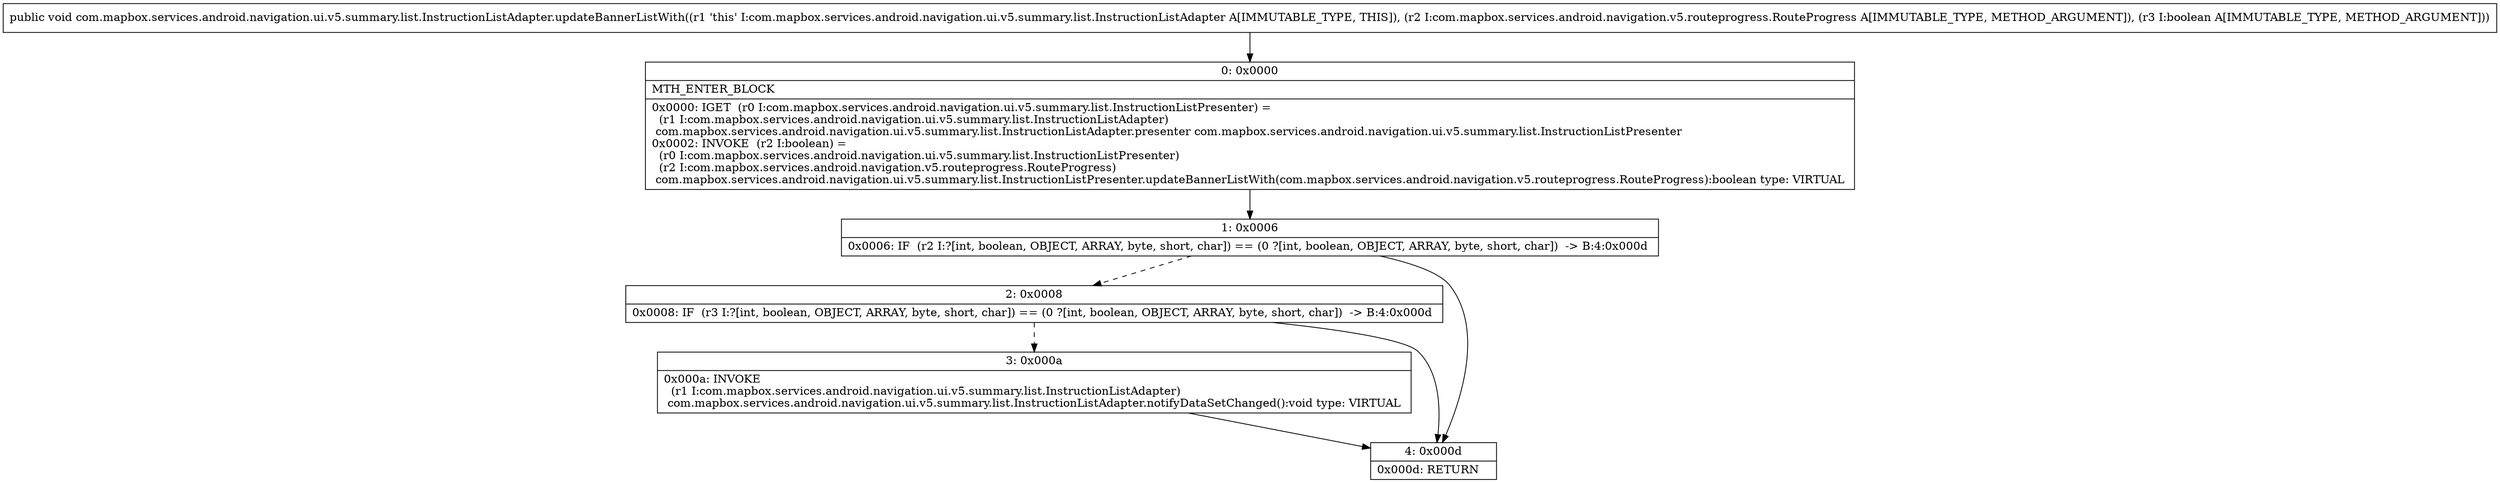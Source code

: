 digraph "CFG forcom.mapbox.services.android.navigation.ui.v5.summary.list.InstructionListAdapter.updateBannerListWith(Lcom\/mapbox\/services\/android\/navigation\/v5\/routeprogress\/RouteProgress;Z)V" {
Node_0 [shape=record,label="{0\:\ 0x0000|MTH_ENTER_BLOCK\l|0x0000: IGET  (r0 I:com.mapbox.services.android.navigation.ui.v5.summary.list.InstructionListPresenter) = \l  (r1 I:com.mapbox.services.android.navigation.ui.v5.summary.list.InstructionListAdapter)\l com.mapbox.services.android.navigation.ui.v5.summary.list.InstructionListAdapter.presenter com.mapbox.services.android.navigation.ui.v5.summary.list.InstructionListPresenter \l0x0002: INVOKE  (r2 I:boolean) = \l  (r0 I:com.mapbox.services.android.navigation.ui.v5.summary.list.InstructionListPresenter)\l  (r2 I:com.mapbox.services.android.navigation.v5.routeprogress.RouteProgress)\l com.mapbox.services.android.navigation.ui.v5.summary.list.InstructionListPresenter.updateBannerListWith(com.mapbox.services.android.navigation.v5.routeprogress.RouteProgress):boolean type: VIRTUAL \l}"];
Node_1 [shape=record,label="{1\:\ 0x0006|0x0006: IF  (r2 I:?[int, boolean, OBJECT, ARRAY, byte, short, char]) == (0 ?[int, boolean, OBJECT, ARRAY, byte, short, char])  \-\> B:4:0x000d \l}"];
Node_2 [shape=record,label="{2\:\ 0x0008|0x0008: IF  (r3 I:?[int, boolean, OBJECT, ARRAY, byte, short, char]) == (0 ?[int, boolean, OBJECT, ARRAY, byte, short, char])  \-\> B:4:0x000d \l}"];
Node_3 [shape=record,label="{3\:\ 0x000a|0x000a: INVOKE  \l  (r1 I:com.mapbox.services.android.navigation.ui.v5.summary.list.InstructionListAdapter)\l com.mapbox.services.android.navigation.ui.v5.summary.list.InstructionListAdapter.notifyDataSetChanged():void type: VIRTUAL \l}"];
Node_4 [shape=record,label="{4\:\ 0x000d|0x000d: RETURN   \l}"];
MethodNode[shape=record,label="{public void com.mapbox.services.android.navigation.ui.v5.summary.list.InstructionListAdapter.updateBannerListWith((r1 'this' I:com.mapbox.services.android.navigation.ui.v5.summary.list.InstructionListAdapter A[IMMUTABLE_TYPE, THIS]), (r2 I:com.mapbox.services.android.navigation.v5.routeprogress.RouteProgress A[IMMUTABLE_TYPE, METHOD_ARGUMENT]), (r3 I:boolean A[IMMUTABLE_TYPE, METHOD_ARGUMENT])) }"];
MethodNode -> Node_0;
Node_0 -> Node_1;
Node_1 -> Node_2[style=dashed];
Node_1 -> Node_4;
Node_2 -> Node_3[style=dashed];
Node_2 -> Node_4;
Node_3 -> Node_4;
}

